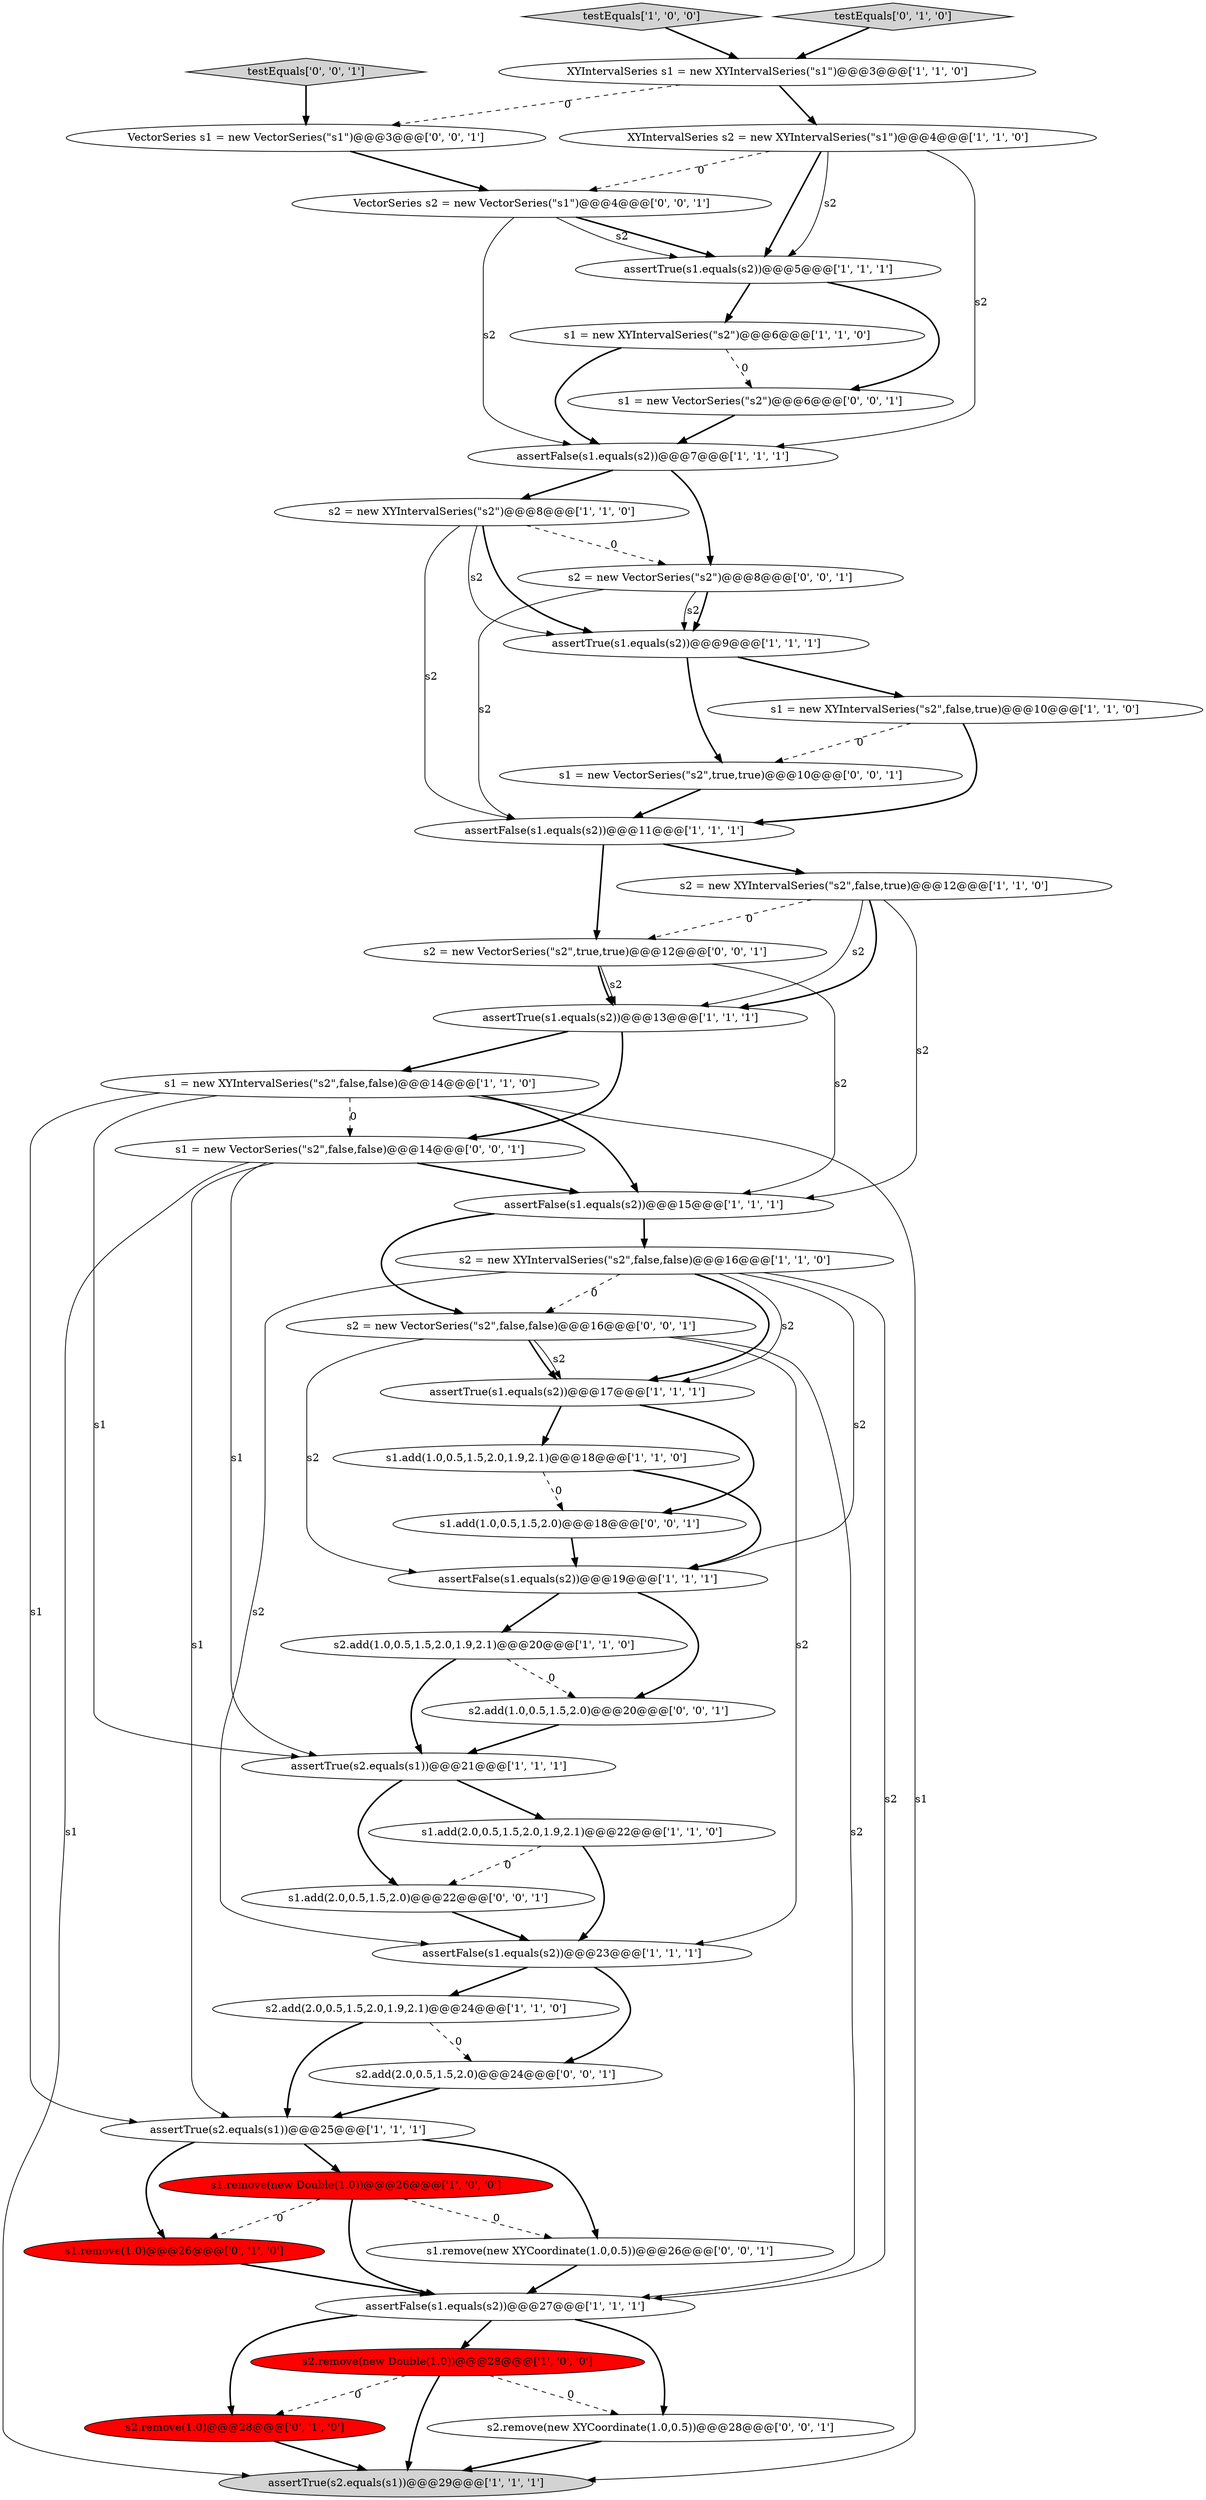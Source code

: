 digraph {
4 [style = filled, label = "assertFalse(s1.equals(s2))@@@7@@@['1', '1', '1']", fillcolor = white, shape = ellipse image = "AAA0AAABBB1BBB"];
39 [style = filled, label = "VectorSeries s2 = new VectorSeries(\"s1\")@@@4@@@['0', '0', '1']", fillcolor = white, shape = ellipse image = "AAA0AAABBB3BBB"];
10 [style = filled, label = "testEquals['1', '0', '0']", fillcolor = lightgray, shape = diamond image = "AAA0AAABBB1BBB"];
34 [style = filled, label = "s2 = new VectorSeries(\"s2\")@@@8@@@['0', '0', '1']", fillcolor = white, shape = ellipse image = "AAA0AAABBB3BBB"];
15 [style = filled, label = "s1 = new XYIntervalSeries(\"s2\")@@@6@@@['1', '1', '0']", fillcolor = white, shape = ellipse image = "AAA0AAABBB1BBB"];
33 [style = filled, label = "testEquals['0', '0', '1']", fillcolor = lightgray, shape = diamond image = "AAA0AAABBB3BBB"];
27 [style = filled, label = "assertTrue(s1.equals(s2))@@@13@@@['1', '1', '1']", fillcolor = white, shape = ellipse image = "AAA0AAABBB1BBB"];
22 [style = filled, label = "s2.add(1.0,0.5,1.5,2.0,1.9,2.1)@@@20@@@['1', '1', '0']", fillcolor = white, shape = ellipse image = "AAA0AAABBB1BBB"];
16 [style = filled, label = "s1.add(2.0,0.5,1.5,2.0,1.9,2.1)@@@22@@@['1', '1', '0']", fillcolor = white, shape = ellipse image = "AAA0AAABBB1BBB"];
23 [style = filled, label = "s1.remove(new Double(1.0))@@@26@@@['1', '0', '0']", fillcolor = red, shape = ellipse image = "AAA1AAABBB1BBB"];
31 [style = filled, label = "s1.add(1.0,0.5,1.5,2.0)@@@18@@@['0', '0', '1']", fillcolor = white, shape = ellipse image = "AAA0AAABBB3BBB"];
3 [style = filled, label = "assertTrue(s2.equals(s1))@@@21@@@['1', '1', '1']", fillcolor = white, shape = ellipse image = "AAA0AAABBB1BBB"];
7 [style = filled, label = "s2 = new XYIntervalSeries(\"s2\")@@@8@@@['1', '1', '0']", fillcolor = white, shape = ellipse image = "AAA0AAABBB1BBB"];
9 [style = filled, label = "assertFalse(s1.equals(s2))@@@27@@@['1', '1', '1']", fillcolor = white, shape = ellipse image = "AAA0AAABBB1BBB"];
12 [style = filled, label = "assertTrue(s1.equals(s2))@@@9@@@['1', '1', '1']", fillcolor = white, shape = ellipse image = "AAA0AAABBB1BBB"];
18 [style = filled, label = "s2 = new XYIntervalSeries(\"s2\",false,false)@@@16@@@['1', '1', '0']", fillcolor = white, shape = ellipse image = "AAA0AAABBB1BBB"];
29 [style = filled, label = "s1.remove(1.0)@@@26@@@['0', '1', '0']", fillcolor = red, shape = ellipse image = "AAA1AAABBB2BBB"];
28 [style = filled, label = "s2.remove(1.0)@@@28@@@['0', '1', '0']", fillcolor = red, shape = ellipse image = "AAA1AAABBB2BBB"];
40 [style = filled, label = "s2 = new VectorSeries(\"s2\",false,false)@@@16@@@['0', '0', '1']", fillcolor = white, shape = ellipse image = "AAA0AAABBB3BBB"];
37 [style = filled, label = "s1 = new VectorSeries(\"s2\")@@@6@@@['0', '0', '1']", fillcolor = white, shape = ellipse image = "AAA0AAABBB3BBB"];
19 [style = filled, label = "s2 = new XYIntervalSeries(\"s2\",false,true)@@@12@@@['1', '1', '0']", fillcolor = white, shape = ellipse image = "AAA0AAABBB1BBB"];
20 [style = filled, label = "assertFalse(s1.equals(s2))@@@15@@@['1', '1', '1']", fillcolor = white, shape = ellipse image = "AAA0AAABBB1BBB"];
35 [style = filled, label = "s1.remove(new XYCoordinate(1.0,0.5))@@@26@@@['0', '0', '1']", fillcolor = white, shape = ellipse image = "AAA0AAABBB3BBB"];
6 [style = filled, label = "s2.remove(new Double(1.0))@@@28@@@['1', '0', '0']", fillcolor = red, shape = ellipse image = "AAA1AAABBB1BBB"];
14 [style = filled, label = "assertTrue(s1.equals(s2))@@@5@@@['1', '1', '1']", fillcolor = white, shape = ellipse image = "AAA0AAABBB1BBB"];
25 [style = filled, label = "assertFalse(s1.equals(s2))@@@11@@@['1', '1', '1']", fillcolor = white, shape = ellipse image = "AAA0AAABBB1BBB"];
8 [style = filled, label = "XYIntervalSeries s1 = new XYIntervalSeries(\"s1\")@@@3@@@['1', '1', '0']", fillcolor = white, shape = ellipse image = "AAA0AAABBB1BBB"];
45 [style = filled, label = "s2 = new VectorSeries(\"s2\",true,true)@@@12@@@['0', '0', '1']", fillcolor = white, shape = ellipse image = "AAA0AAABBB3BBB"];
38 [style = filled, label = "s2.add(2.0,0.5,1.5,2.0)@@@24@@@['0', '0', '1']", fillcolor = white, shape = ellipse image = "AAA0AAABBB3BBB"];
1 [style = filled, label = "s1 = new XYIntervalSeries(\"s2\",false,false)@@@14@@@['1', '1', '0']", fillcolor = white, shape = ellipse image = "AAA0AAABBB1BBB"];
5 [style = filled, label = "s1.add(1.0,0.5,1.5,2.0,1.9,2.1)@@@18@@@['1', '1', '0']", fillcolor = white, shape = ellipse image = "AAA0AAABBB1BBB"];
11 [style = filled, label = "s2.add(2.0,0.5,1.5,2.0,1.9,2.1)@@@24@@@['1', '1', '0']", fillcolor = white, shape = ellipse image = "AAA0AAABBB1BBB"];
24 [style = filled, label = "XYIntervalSeries s2 = new XYIntervalSeries(\"s1\")@@@4@@@['1', '1', '0']", fillcolor = white, shape = ellipse image = "AAA0AAABBB1BBB"];
0 [style = filled, label = "assertTrue(s1.equals(s2))@@@17@@@['1', '1', '1']", fillcolor = white, shape = ellipse image = "AAA0AAABBB1BBB"];
36 [style = filled, label = "s2.remove(new XYCoordinate(1.0,0.5))@@@28@@@['0', '0', '1']", fillcolor = white, shape = ellipse image = "AAA0AAABBB3BBB"];
26 [style = filled, label = "assertTrue(s2.equals(s1))@@@29@@@['1', '1', '1']", fillcolor = lightgray, shape = ellipse image = "AAA0AAABBB1BBB"];
44 [style = filled, label = "s1 = new VectorSeries(\"s2\",true,true)@@@10@@@['0', '0', '1']", fillcolor = white, shape = ellipse image = "AAA0AAABBB3BBB"];
43 [style = filled, label = "s1 = new VectorSeries(\"s2\",false,false)@@@14@@@['0', '0', '1']", fillcolor = white, shape = ellipse image = "AAA0AAABBB3BBB"];
21 [style = filled, label = "assertFalse(s1.equals(s2))@@@23@@@['1', '1', '1']", fillcolor = white, shape = ellipse image = "AAA0AAABBB1BBB"];
30 [style = filled, label = "testEquals['0', '1', '0']", fillcolor = lightgray, shape = diamond image = "AAA0AAABBB2BBB"];
42 [style = filled, label = "VectorSeries s1 = new VectorSeries(\"s1\")@@@3@@@['0', '0', '1']", fillcolor = white, shape = ellipse image = "AAA0AAABBB3BBB"];
2 [style = filled, label = "assertTrue(s2.equals(s1))@@@25@@@['1', '1', '1']", fillcolor = white, shape = ellipse image = "AAA0AAABBB1BBB"];
13 [style = filled, label = "s1 = new XYIntervalSeries(\"s2\",false,true)@@@10@@@['1', '1', '0']", fillcolor = white, shape = ellipse image = "AAA0AAABBB1BBB"];
32 [style = filled, label = "s1.add(2.0,0.5,1.5,2.0)@@@22@@@['0', '0', '1']", fillcolor = white, shape = ellipse image = "AAA0AAABBB3BBB"];
41 [style = filled, label = "s2.add(1.0,0.5,1.5,2.0)@@@20@@@['0', '0', '1']", fillcolor = white, shape = ellipse image = "AAA0AAABBB3BBB"];
17 [style = filled, label = "assertFalse(s1.equals(s2))@@@19@@@['1', '1', '1']", fillcolor = white, shape = ellipse image = "AAA0AAABBB1BBB"];
43->3 [style = solid, label="s1"];
2->35 [style = bold, label=""];
16->32 [style = dashed, label="0"];
12->44 [style = bold, label=""];
25->45 [style = bold, label=""];
34->12 [style = solid, label="s2"];
45->27 [style = bold, label=""];
1->20 [style = bold, label=""];
39->14 [style = bold, label=""];
1->2 [style = solid, label="s1"];
3->16 [style = bold, label=""];
24->39 [style = dashed, label="0"];
18->9 [style = solid, label="s2"];
9->6 [style = bold, label=""];
21->38 [style = bold, label=""];
2->23 [style = bold, label=""];
39->4 [style = solid, label="s2"];
10->8 [style = bold, label=""];
33->42 [style = bold, label=""];
6->36 [style = dashed, label="0"];
25->19 [style = bold, label=""];
24->14 [style = solid, label="s2"];
30->8 [style = bold, label=""];
18->0 [style = bold, label=""];
7->34 [style = dashed, label="0"];
19->27 [style = solid, label="s2"];
1->26 [style = solid, label="s1"];
22->41 [style = dashed, label="0"];
14->37 [style = bold, label=""];
13->25 [style = bold, label=""];
24->4 [style = solid, label="s2"];
1->43 [style = dashed, label="0"];
17->41 [style = bold, label=""];
45->27 [style = solid, label="s2"];
40->0 [style = bold, label=""];
23->35 [style = dashed, label="0"];
39->14 [style = solid, label="s2"];
19->45 [style = dashed, label="0"];
5->17 [style = bold, label=""];
38->2 [style = bold, label=""];
8->42 [style = dashed, label="0"];
13->44 [style = dashed, label="0"];
20->18 [style = bold, label=""];
43->2 [style = solid, label="s1"];
7->12 [style = solid, label="s2"];
21->11 [style = bold, label=""];
18->0 [style = solid, label="s2"];
18->17 [style = solid, label="s2"];
14->15 [style = bold, label=""];
0->31 [style = bold, label=""];
7->25 [style = solid, label="s2"];
8->24 [style = bold, label=""];
40->9 [style = solid, label="s2"];
18->40 [style = dashed, label="0"];
6->26 [style = bold, label=""];
27->43 [style = bold, label=""];
1->3 [style = solid, label="s1"];
35->9 [style = bold, label=""];
18->21 [style = solid, label="s2"];
42->39 [style = bold, label=""];
43->20 [style = bold, label=""];
28->26 [style = bold, label=""];
4->7 [style = bold, label=""];
9->28 [style = bold, label=""];
12->13 [style = bold, label=""];
6->28 [style = dashed, label="0"];
5->31 [style = dashed, label="0"];
44->25 [style = bold, label=""];
31->17 [style = bold, label=""];
4->34 [style = bold, label=""];
40->17 [style = solid, label="s2"];
0->5 [style = bold, label=""];
9->36 [style = bold, label=""];
27->1 [style = bold, label=""];
32->21 [style = bold, label=""];
45->20 [style = solid, label="s2"];
34->25 [style = solid, label="s2"];
7->12 [style = bold, label=""];
15->37 [style = dashed, label="0"];
43->26 [style = solid, label="s1"];
29->9 [style = bold, label=""];
41->3 [style = bold, label=""];
36->26 [style = bold, label=""];
17->22 [style = bold, label=""];
34->12 [style = bold, label=""];
23->29 [style = dashed, label="0"];
11->2 [style = bold, label=""];
40->0 [style = solid, label="s2"];
37->4 [style = bold, label=""];
19->20 [style = solid, label="s2"];
24->14 [style = bold, label=""];
40->21 [style = solid, label="s2"];
22->3 [style = bold, label=""];
11->38 [style = dashed, label="0"];
20->40 [style = bold, label=""];
16->21 [style = bold, label=""];
19->27 [style = bold, label=""];
15->4 [style = bold, label=""];
3->32 [style = bold, label=""];
2->29 [style = bold, label=""];
23->9 [style = bold, label=""];
}
